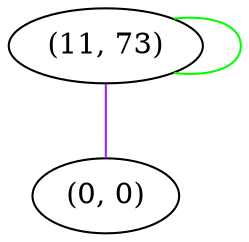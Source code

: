 graph "" {
"(11, 73)";
"(0, 0)";
"(11, 73)" -- "(11, 73)"  [color=green, key=0, weight=2];
"(11, 73)" -- "(0, 0)"  [color=purple, key=0, weight=4];
}
